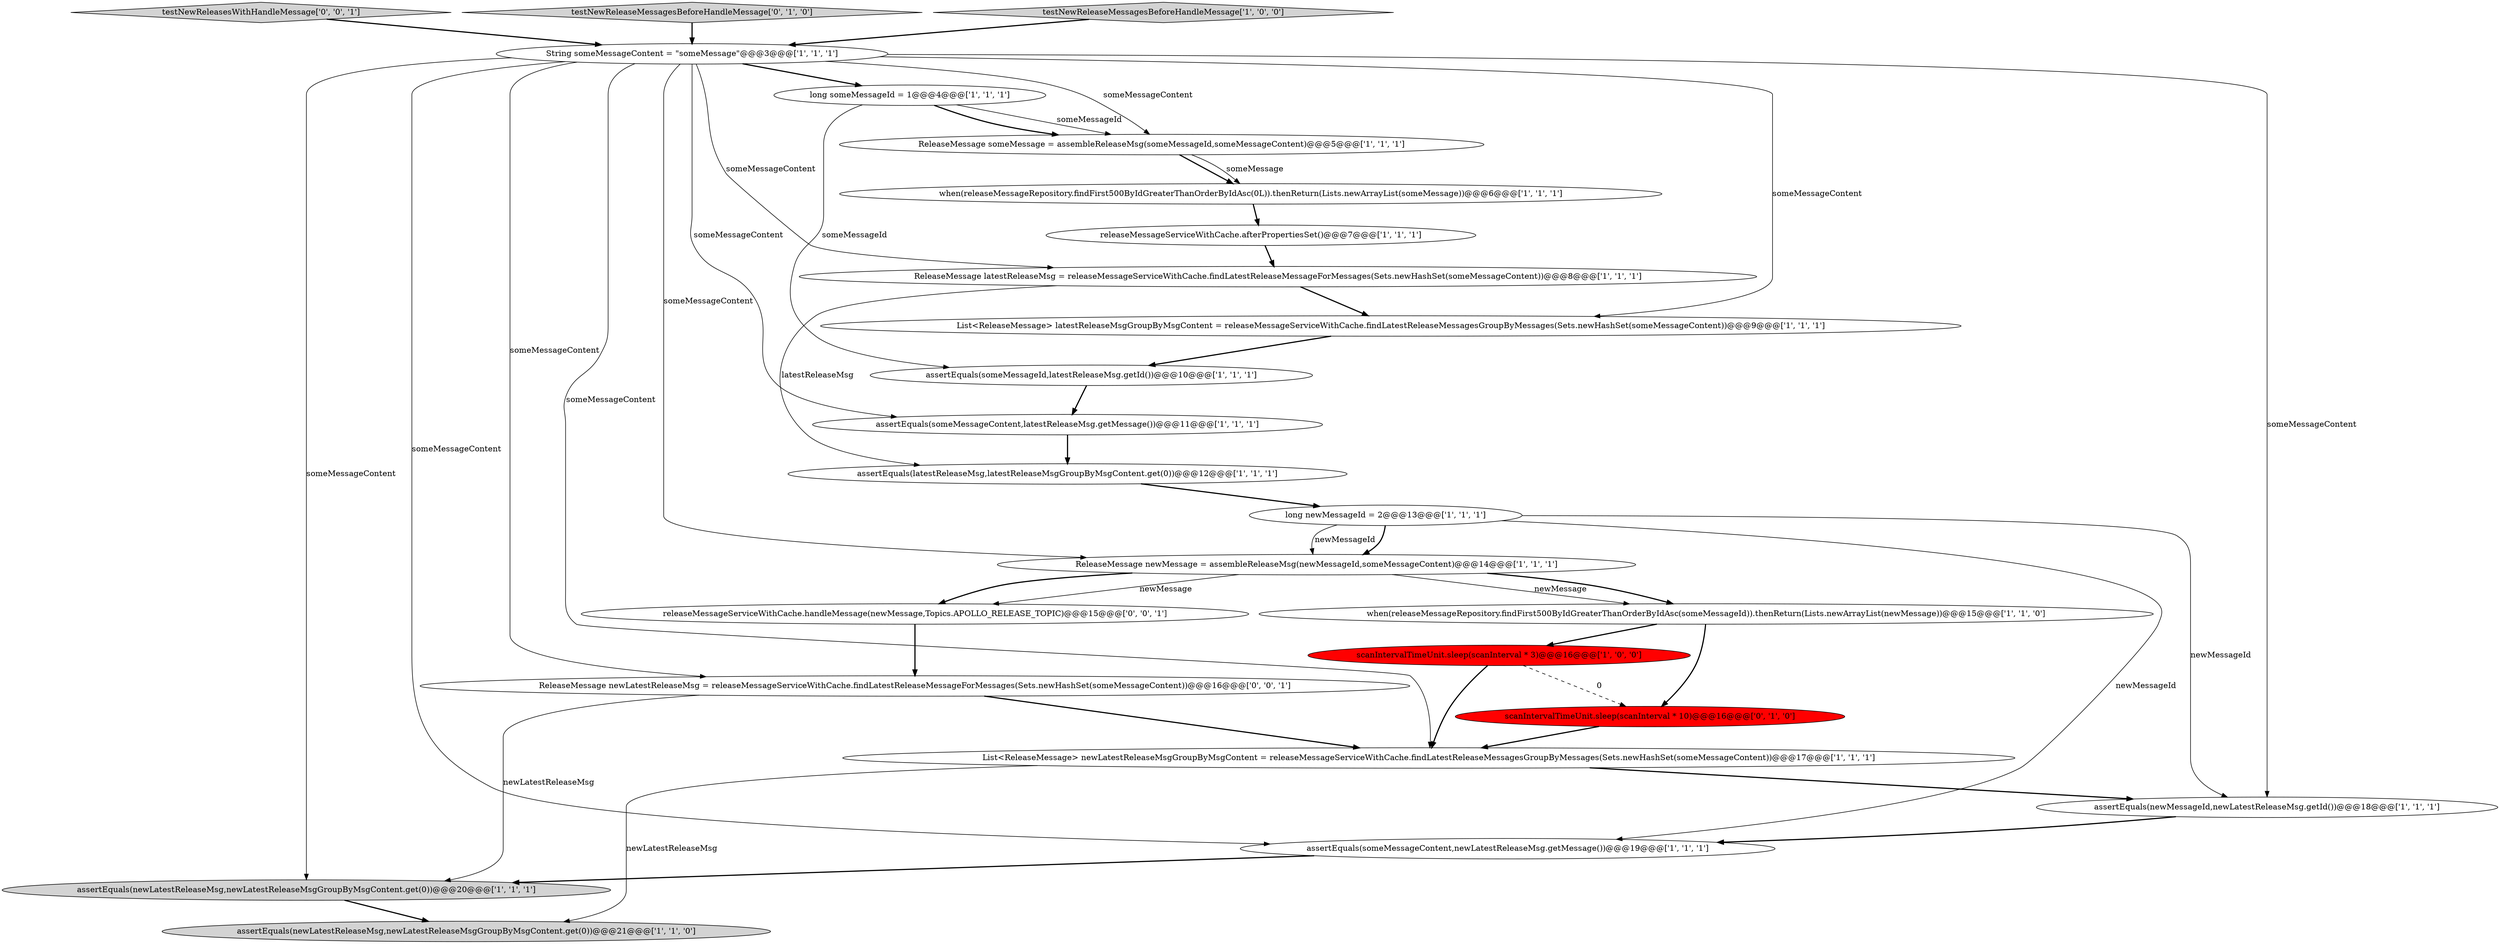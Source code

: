 digraph {
17 [style = filled, label = "when(releaseMessageRepository.findFirst500ByIdGreaterThanOrderByIdAsc(0L)).thenReturn(Lists.newArrayList(someMessage))@@@6@@@['1', '1', '1']", fillcolor = white, shape = ellipse image = "AAA0AAABBB1BBB"];
1 [style = filled, label = "when(releaseMessageRepository.findFirst500ByIdGreaterThanOrderByIdAsc(someMessageId)).thenReturn(Lists.newArrayList(newMessage))@@@15@@@['1', '1', '0']", fillcolor = white, shape = ellipse image = "AAA0AAABBB1BBB"];
12 [style = filled, label = "long newMessageId = 2@@@13@@@['1', '1', '1']", fillcolor = white, shape = ellipse image = "AAA0AAABBB1BBB"];
18 [style = filled, label = "String someMessageContent = \"someMessage\"@@@3@@@['1', '1', '1']", fillcolor = white, shape = ellipse image = "AAA0AAABBB1BBB"];
16 [style = filled, label = "List<ReleaseMessage> newLatestReleaseMsgGroupByMsgContent = releaseMessageServiceWithCache.findLatestReleaseMessagesGroupByMessages(Sets.newHashSet(someMessageContent))@@@17@@@['1', '1', '1']", fillcolor = white, shape = ellipse image = "AAA0AAABBB1BBB"];
21 [style = filled, label = "scanIntervalTimeUnit.sleep(scanInterval * 10)@@@16@@@['0', '1', '0']", fillcolor = red, shape = ellipse image = "AAA1AAABBB2BBB"];
19 [style = filled, label = "assertEquals(newLatestReleaseMsg,newLatestReleaseMsgGroupByMsgContent.get(0))@@@21@@@['1', '1', '0']", fillcolor = lightgray, shape = ellipse image = "AAA0AAABBB1BBB"];
22 [style = filled, label = "testNewReleasesWithHandleMessage['0', '0', '1']", fillcolor = lightgray, shape = diamond image = "AAA0AAABBB3BBB"];
7 [style = filled, label = "scanIntervalTimeUnit.sleep(scanInterval * 3)@@@16@@@['1', '0', '0']", fillcolor = red, shape = ellipse image = "AAA1AAABBB1BBB"];
4 [style = filled, label = "assertEquals(someMessageContent,newLatestReleaseMsg.getMessage())@@@19@@@['1', '1', '1']", fillcolor = white, shape = ellipse image = "AAA0AAABBB1BBB"];
13 [style = filled, label = "releaseMessageServiceWithCache.afterPropertiesSet()@@@7@@@['1', '1', '1']", fillcolor = white, shape = ellipse image = "AAA0AAABBB1BBB"];
23 [style = filled, label = "releaseMessageServiceWithCache.handleMessage(newMessage,Topics.APOLLO_RELEASE_TOPIC)@@@15@@@['0', '0', '1']", fillcolor = white, shape = ellipse image = "AAA0AAABBB3BBB"];
10 [style = filled, label = "ReleaseMessage latestReleaseMsg = releaseMessageServiceWithCache.findLatestReleaseMessageForMessages(Sets.newHashSet(someMessageContent))@@@8@@@['1', '1', '1']", fillcolor = white, shape = ellipse image = "AAA0AAABBB1BBB"];
24 [style = filled, label = "ReleaseMessage newLatestReleaseMsg = releaseMessageServiceWithCache.findLatestReleaseMessageForMessages(Sets.newHashSet(someMessageContent))@@@16@@@['0', '0', '1']", fillcolor = white, shape = ellipse image = "AAA0AAABBB3BBB"];
11 [style = filled, label = "assertEquals(someMessageId,latestReleaseMsg.getId())@@@10@@@['1', '1', '1']", fillcolor = white, shape = ellipse image = "AAA0AAABBB1BBB"];
2 [style = filled, label = "long someMessageId = 1@@@4@@@['1', '1', '1']", fillcolor = white, shape = ellipse image = "AAA0AAABBB1BBB"];
8 [style = filled, label = "List<ReleaseMessage> latestReleaseMsgGroupByMsgContent = releaseMessageServiceWithCache.findLatestReleaseMessagesGroupByMessages(Sets.newHashSet(someMessageContent))@@@9@@@['1', '1', '1']", fillcolor = white, shape = ellipse image = "AAA0AAABBB1BBB"];
14 [style = filled, label = "assertEquals(newLatestReleaseMsg,newLatestReleaseMsgGroupByMsgContent.get(0))@@@20@@@['1', '1', '1']", fillcolor = lightgray, shape = ellipse image = "AAA0AAABBB1BBB"];
15 [style = filled, label = "assertEquals(someMessageContent,latestReleaseMsg.getMessage())@@@11@@@['1', '1', '1']", fillcolor = white, shape = ellipse image = "AAA0AAABBB1BBB"];
0 [style = filled, label = "assertEquals(newMessageId,newLatestReleaseMsg.getId())@@@18@@@['1', '1', '1']", fillcolor = white, shape = ellipse image = "AAA0AAABBB1BBB"];
20 [style = filled, label = "testNewReleaseMessagesBeforeHandleMessage['0', '1', '0']", fillcolor = lightgray, shape = diamond image = "AAA0AAABBB2BBB"];
5 [style = filled, label = "assertEquals(latestReleaseMsg,latestReleaseMsgGroupByMsgContent.get(0))@@@12@@@['1', '1', '1']", fillcolor = white, shape = ellipse image = "AAA0AAABBB1BBB"];
6 [style = filled, label = "ReleaseMessage someMessage = assembleReleaseMsg(someMessageId,someMessageContent)@@@5@@@['1', '1', '1']", fillcolor = white, shape = ellipse image = "AAA0AAABBB1BBB"];
9 [style = filled, label = "ReleaseMessage newMessage = assembleReleaseMsg(newMessageId,someMessageContent)@@@14@@@['1', '1', '1']", fillcolor = white, shape = ellipse image = "AAA0AAABBB1BBB"];
3 [style = filled, label = "testNewReleaseMessagesBeforeHandleMessage['1', '0', '0']", fillcolor = lightgray, shape = diamond image = "AAA0AAABBB1BBB"];
6->17 [style = bold, label=""];
13->10 [style = bold, label=""];
18->8 [style = solid, label="someMessageContent"];
6->17 [style = solid, label="someMessage"];
18->24 [style = solid, label="someMessageContent"];
16->0 [style = bold, label=""];
4->14 [style = bold, label=""];
7->21 [style = dashed, label="0"];
16->19 [style = solid, label="newLatestReleaseMsg"];
2->6 [style = bold, label=""];
18->6 [style = solid, label="someMessageContent"];
18->9 [style = solid, label="someMessageContent"];
24->14 [style = solid, label="newLatestReleaseMsg"];
14->19 [style = bold, label=""];
18->2 [style = bold, label=""];
12->9 [style = bold, label=""];
18->14 [style = solid, label="someMessageContent"];
2->6 [style = solid, label="someMessageId"];
1->7 [style = bold, label=""];
2->11 [style = solid, label="someMessageId"];
15->5 [style = bold, label=""];
11->15 [style = bold, label=""];
12->9 [style = solid, label="newMessageId"];
3->18 [style = bold, label=""];
20->18 [style = bold, label=""];
9->23 [style = bold, label=""];
24->16 [style = bold, label=""];
23->24 [style = bold, label=""];
22->18 [style = bold, label=""];
18->4 [style = solid, label="someMessageContent"];
9->1 [style = solid, label="newMessage"];
10->8 [style = bold, label=""];
5->12 [style = bold, label=""];
0->4 [style = bold, label=""];
1->21 [style = bold, label=""];
18->10 [style = solid, label="someMessageContent"];
12->0 [style = solid, label="newMessageId"];
7->16 [style = bold, label=""];
18->16 [style = solid, label="someMessageContent"];
21->16 [style = bold, label=""];
17->13 [style = bold, label=""];
18->0 [style = solid, label="someMessageContent"];
9->23 [style = solid, label="newMessage"];
9->1 [style = bold, label=""];
10->5 [style = solid, label="latestReleaseMsg"];
12->4 [style = solid, label="newMessageId"];
8->11 [style = bold, label=""];
18->15 [style = solid, label="someMessageContent"];
}
